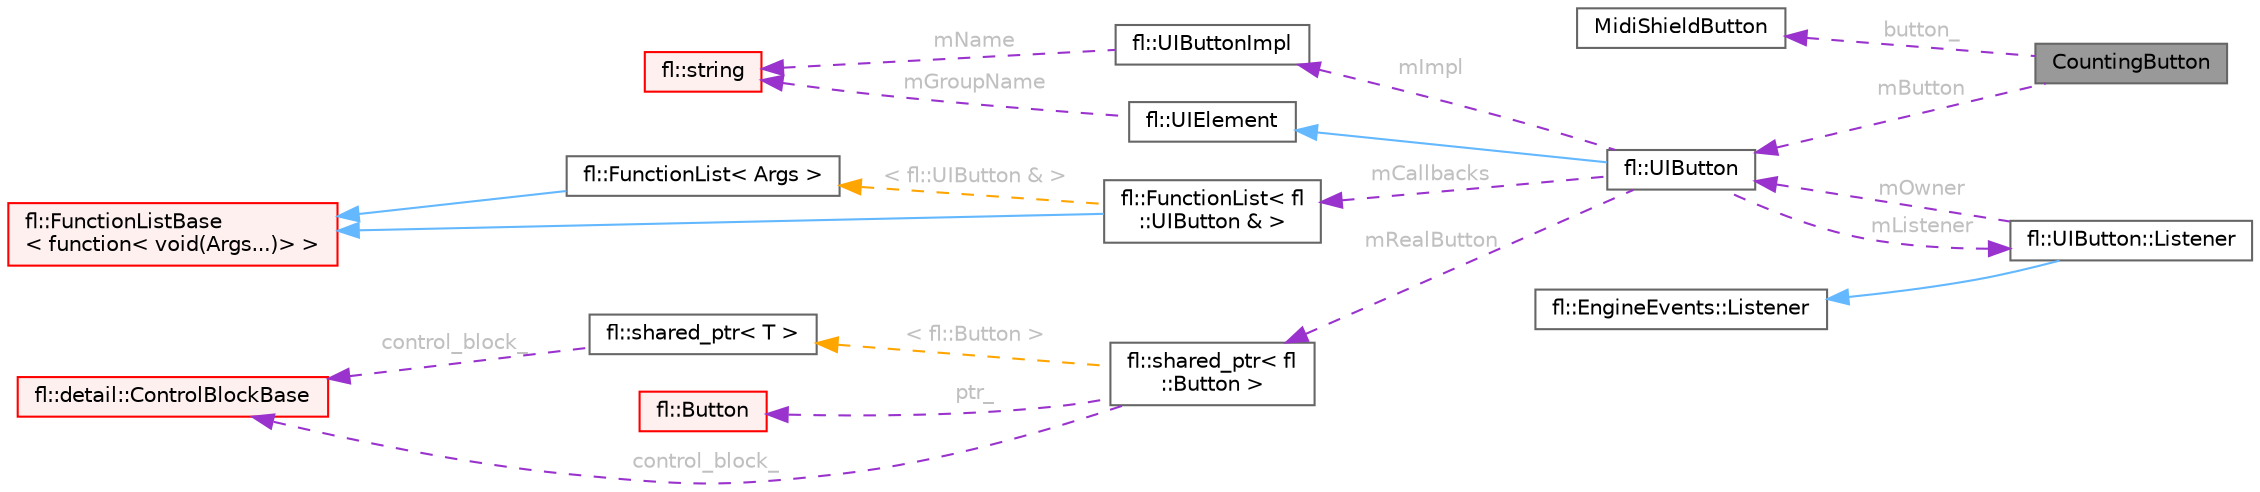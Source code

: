 digraph "CountingButton"
{
 // INTERACTIVE_SVG=YES
 // LATEX_PDF_SIZE
  bgcolor="transparent";
  edge [fontname=Helvetica,fontsize=10,labelfontname=Helvetica,labelfontsize=10];
  node [fontname=Helvetica,fontsize=10,shape=box,height=0.2,width=0.4];
  rankdir="LR";
  Node1 [id="Node000001",label="CountingButton",height=0.2,width=0.4,color="gray40", fillcolor="grey60", style="filled", fontcolor="black",tooltip=" "];
  Node2 -> Node1 [id="edge1_Node000001_Node000002",dir="back",color="darkorchid3",style="dashed",tooltip=" ",label=" button_",fontcolor="grey" ];
  Node2 [id="Node000002",label="MidiShieldButton",height=0.2,width=0.4,color="gray40", fillcolor="white", style="filled",URL="$d0/ddf/class_midi_shield_button.html",tooltip=" "];
  Node3 -> Node1 [id="edge2_Node000001_Node000003",dir="back",color="darkorchid3",style="dashed",tooltip=" ",label=" mButton",fontcolor="grey" ];
  Node3 [id="Node000003",label="fl::UIButton",height=0.2,width=0.4,color="gray40", fillcolor="white", style="filled",URL="$d3/d1d/classfl_1_1_u_i_button.html",tooltip=" "];
  Node4 -> Node3 [id="edge3_Node000003_Node000004",dir="back",color="steelblue1",style="solid",tooltip=" "];
  Node4 [id="Node000004",label="fl::UIElement",height=0.2,width=0.4,color="gray40", fillcolor="white", style="filled",URL="$df/d7b/classfl_1_1_u_i_element.html",tooltip=" "];
  Node5 -> Node4 [id="edge4_Node000004_Node000005",dir="back",color="darkorchid3",style="dashed",tooltip=" ",label=" mGroupName",fontcolor="grey" ];
  Node5 [id="Node000005",label="fl::string",height=0.2,width=0.4,color="red", fillcolor="#FFF0F0", style="filled",URL="$d2/db2/classfl_1_1string.html",tooltip=" "];
  Node8 -> Node3 [id="edge5_Node000003_Node000008",dir="back",color="darkorchid3",style="dashed",tooltip=" ",label=" mImpl",fontcolor="grey" ];
  Node8 [id="Node000008",label="fl::UIButtonImpl",height=0.2,width=0.4,color="gray40", fillcolor="white", style="filled",URL="$d6/d8d/classfl_1_1_u_i_button_impl.html",tooltip=" "];
  Node5 -> Node8 [id="edge6_Node000008_Node000005",dir="back",color="darkorchid3",style="dashed",tooltip=" ",label=" mName",fontcolor="grey" ];
  Node9 -> Node3 [id="edge7_Node000003_Node000009",dir="back",color="darkorchid3",style="dashed",tooltip=" ",label=" mCallbacks",fontcolor="grey" ];
  Node9 [id="Node000009",label="fl::FunctionList\< fl\l::UIButton & \>",height=0.2,width=0.4,color="gray40", fillcolor="white", style="filled",URL="$d1/d5d/classfl_1_1_function_list.html",tooltip=" "];
  Node10 -> Node9 [id="edge8_Node000009_Node000010",dir="back",color="steelblue1",style="solid",tooltip=" "];
  Node10 [id="Node000010",label="fl::FunctionListBase\l\< function\< void(Args...)\> \>",height=0.2,width=0.4,color="red", fillcolor="#FFF0F0", style="filled",URL="$d7/de3/classfl_1_1_function_list_base.html",tooltip=" "];
  Node16 -> Node9 [id="edge9_Node000009_Node000016",dir="back",color="orange",style="dashed",tooltip=" ",label=" \< fl::UIButton & \>",fontcolor="grey" ];
  Node16 [id="Node000016",label="fl::FunctionList\< Args \>",height=0.2,width=0.4,color="gray40", fillcolor="white", style="filled",URL="$d1/d5d/classfl_1_1_function_list.html",tooltip=" "];
  Node10 -> Node16 [id="edge10_Node000016_Node000010",dir="back",color="steelblue1",style="solid",tooltip=" "];
  Node17 -> Node3 [id="edge11_Node000003_Node000017",dir="back",color="darkorchid3",style="dashed",tooltip=" ",label=" mListener",fontcolor="grey" ];
  Node17 [id="Node000017",label="fl::UIButton::Listener",height=0.2,width=0.4,color="gray40", fillcolor="white", style="filled",URL="$d2/d68/structfl_1_1_u_i_button_1_1_listener.html",tooltip=" "];
  Node18 -> Node17 [id="edge12_Node000017_Node000018",dir="back",color="steelblue1",style="solid",tooltip=" "];
  Node18 [id="Node000018",label="fl::EngineEvents::Listener",height=0.2,width=0.4,color="gray40", fillcolor="white", style="filled",URL="$db/da2/classfl_1_1_engine_events_1_1_listener.html",tooltip=" "];
  Node3 -> Node17 [id="edge13_Node000017_Node000003",dir="back",color="darkorchid3",style="dashed",tooltip=" ",label=" mOwner",fontcolor="grey" ];
  Node19 -> Node3 [id="edge14_Node000003_Node000019",dir="back",color="darkorchid3",style="dashed",tooltip=" ",label=" mRealButton",fontcolor="grey" ];
  Node19 [id="Node000019",label="fl::shared_ptr\< fl\l::Button \>",height=0.2,width=0.4,color="gray40", fillcolor="white", style="filled",URL="$d1/d74/classfl_1_1shared__ptr.html",tooltip=" "];
  Node20 -> Node19 [id="edge15_Node000019_Node000020",dir="back",color="darkorchid3",style="dashed",tooltip=" ",label=" ptr_",fontcolor="grey" ];
  Node20 [id="Node000020",label="fl::Button",height=0.2,width=0.4,color="red", fillcolor="#FFF0F0", style="filled",URL="$d3/d85/classfl_1_1_button.html",tooltip=" "];
  Node27 -> Node19 [id="edge16_Node000019_Node000027",dir="back",color="darkorchid3",style="dashed",tooltip=" ",label=" control_block_",fontcolor="grey" ];
  Node27 [id="Node000027",label="fl::detail::ControlBlockBase",height=0.2,width=0.4,color="red", fillcolor="#FFF0F0", style="filled",URL="$d4/dc0/structfl_1_1detail_1_1_control_block_base.html",tooltip=" "];
  Node30 -> Node19 [id="edge17_Node000019_Node000030",dir="back",color="orange",style="dashed",tooltip=" ",label=" \< fl::Button \>",fontcolor="grey" ];
  Node30 [id="Node000030",label="fl::shared_ptr\< T \>",height=0.2,width=0.4,color="gray40", fillcolor="white", style="filled",URL="$d1/d74/classfl_1_1shared__ptr.html",tooltip=" "];
  Node27 -> Node30 [id="edge18_Node000030_Node000027",dir="back",color="darkorchid3",style="dashed",tooltip=" ",label=" control_block_",fontcolor="grey" ];
}
